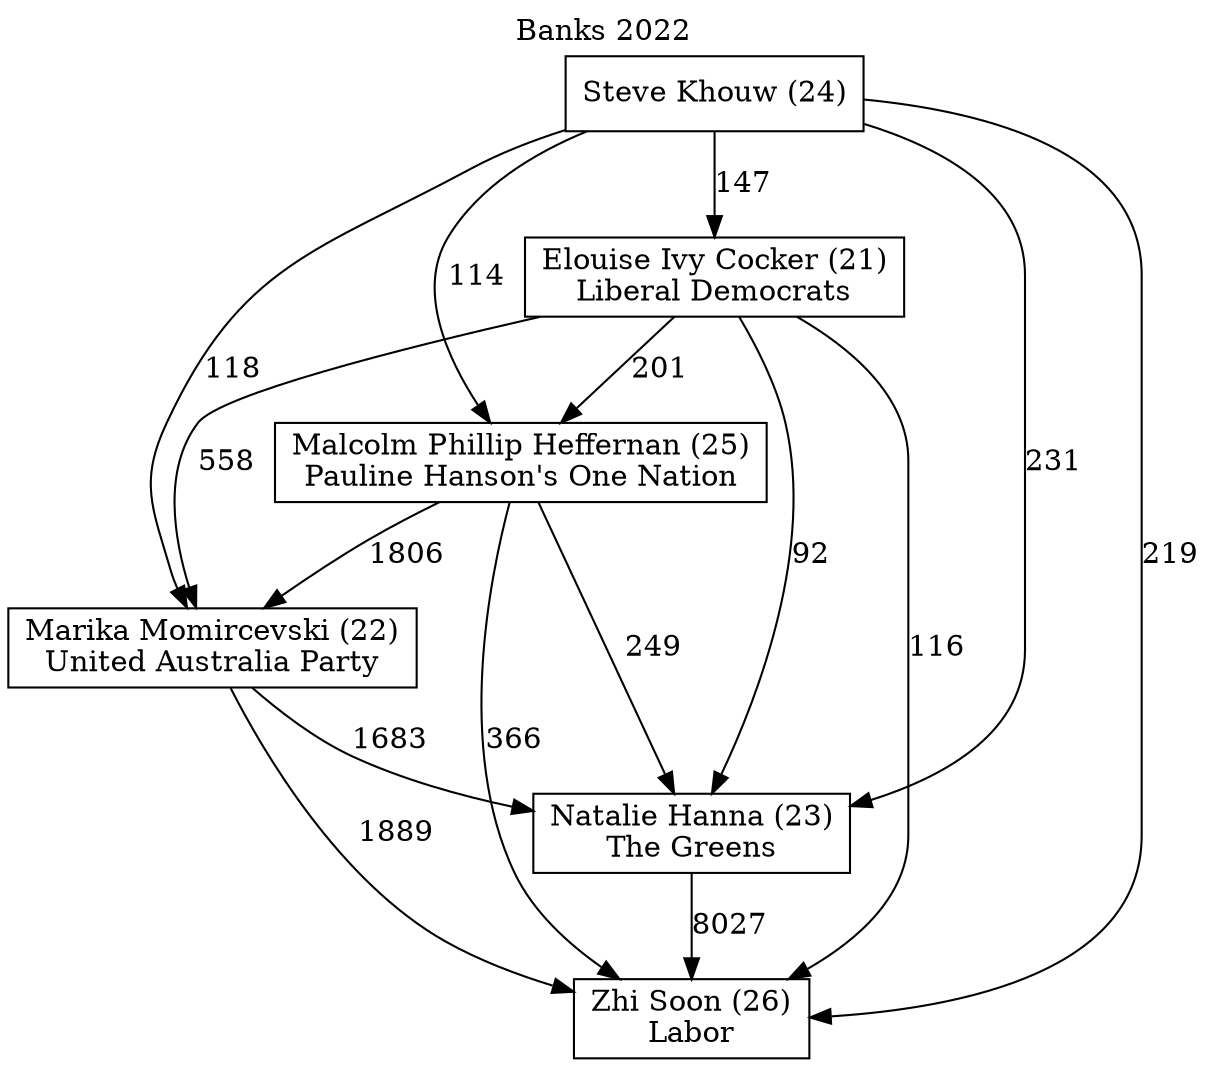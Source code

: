 // House preference flow
digraph "Zhi Soon (26)_Banks_2022" {
	graph [label="Banks 2022" labelloc=t mclimit=10]
	node [shape=box]
	"Elouise Ivy Cocker (21)" [label="Elouise Ivy Cocker (21)
Liberal Democrats"]
	"Natalie Hanna (23)" [label="Natalie Hanna (23)
The Greens"]
	"Marika Momircevski (22)" [label="Marika Momircevski (22)
United Australia Party"]
	"Zhi Soon (26)" [label="Zhi Soon (26)
Labor"]
	"Malcolm Phillip Heffernan (25)" [label="Malcolm Phillip Heffernan (25)
Pauline Hanson's One Nation"]
	"Steve Khouw (24)" [label="Steve Khouw (24)
"]
	"Elouise Ivy Cocker (21)" -> "Zhi Soon (26)" [label=116]
	"Marika Momircevski (22)" -> "Zhi Soon (26)" [label=1889]
	"Elouise Ivy Cocker (21)" -> "Marika Momircevski (22)" [label=558]
	"Steve Khouw (24)" -> "Marika Momircevski (22)" [label=118]
	"Marika Momircevski (22)" -> "Natalie Hanna (23)" [label=1683]
	"Elouise Ivy Cocker (21)" -> "Malcolm Phillip Heffernan (25)" [label=201]
	"Natalie Hanna (23)" -> "Zhi Soon (26)" [label=8027]
	"Steve Khouw (24)" -> "Natalie Hanna (23)" [label=231]
	"Steve Khouw (24)" -> "Zhi Soon (26)" [label=219]
	"Elouise Ivy Cocker (21)" -> "Natalie Hanna (23)" [label=92]
	"Malcolm Phillip Heffernan (25)" -> "Marika Momircevski (22)" [label=1806]
	"Malcolm Phillip Heffernan (25)" -> "Zhi Soon (26)" [label=366]
	"Steve Khouw (24)" -> "Malcolm Phillip Heffernan (25)" [label=114]
	"Steve Khouw (24)" -> "Elouise Ivy Cocker (21)" [label=147]
	"Malcolm Phillip Heffernan (25)" -> "Natalie Hanna (23)" [label=249]
}
